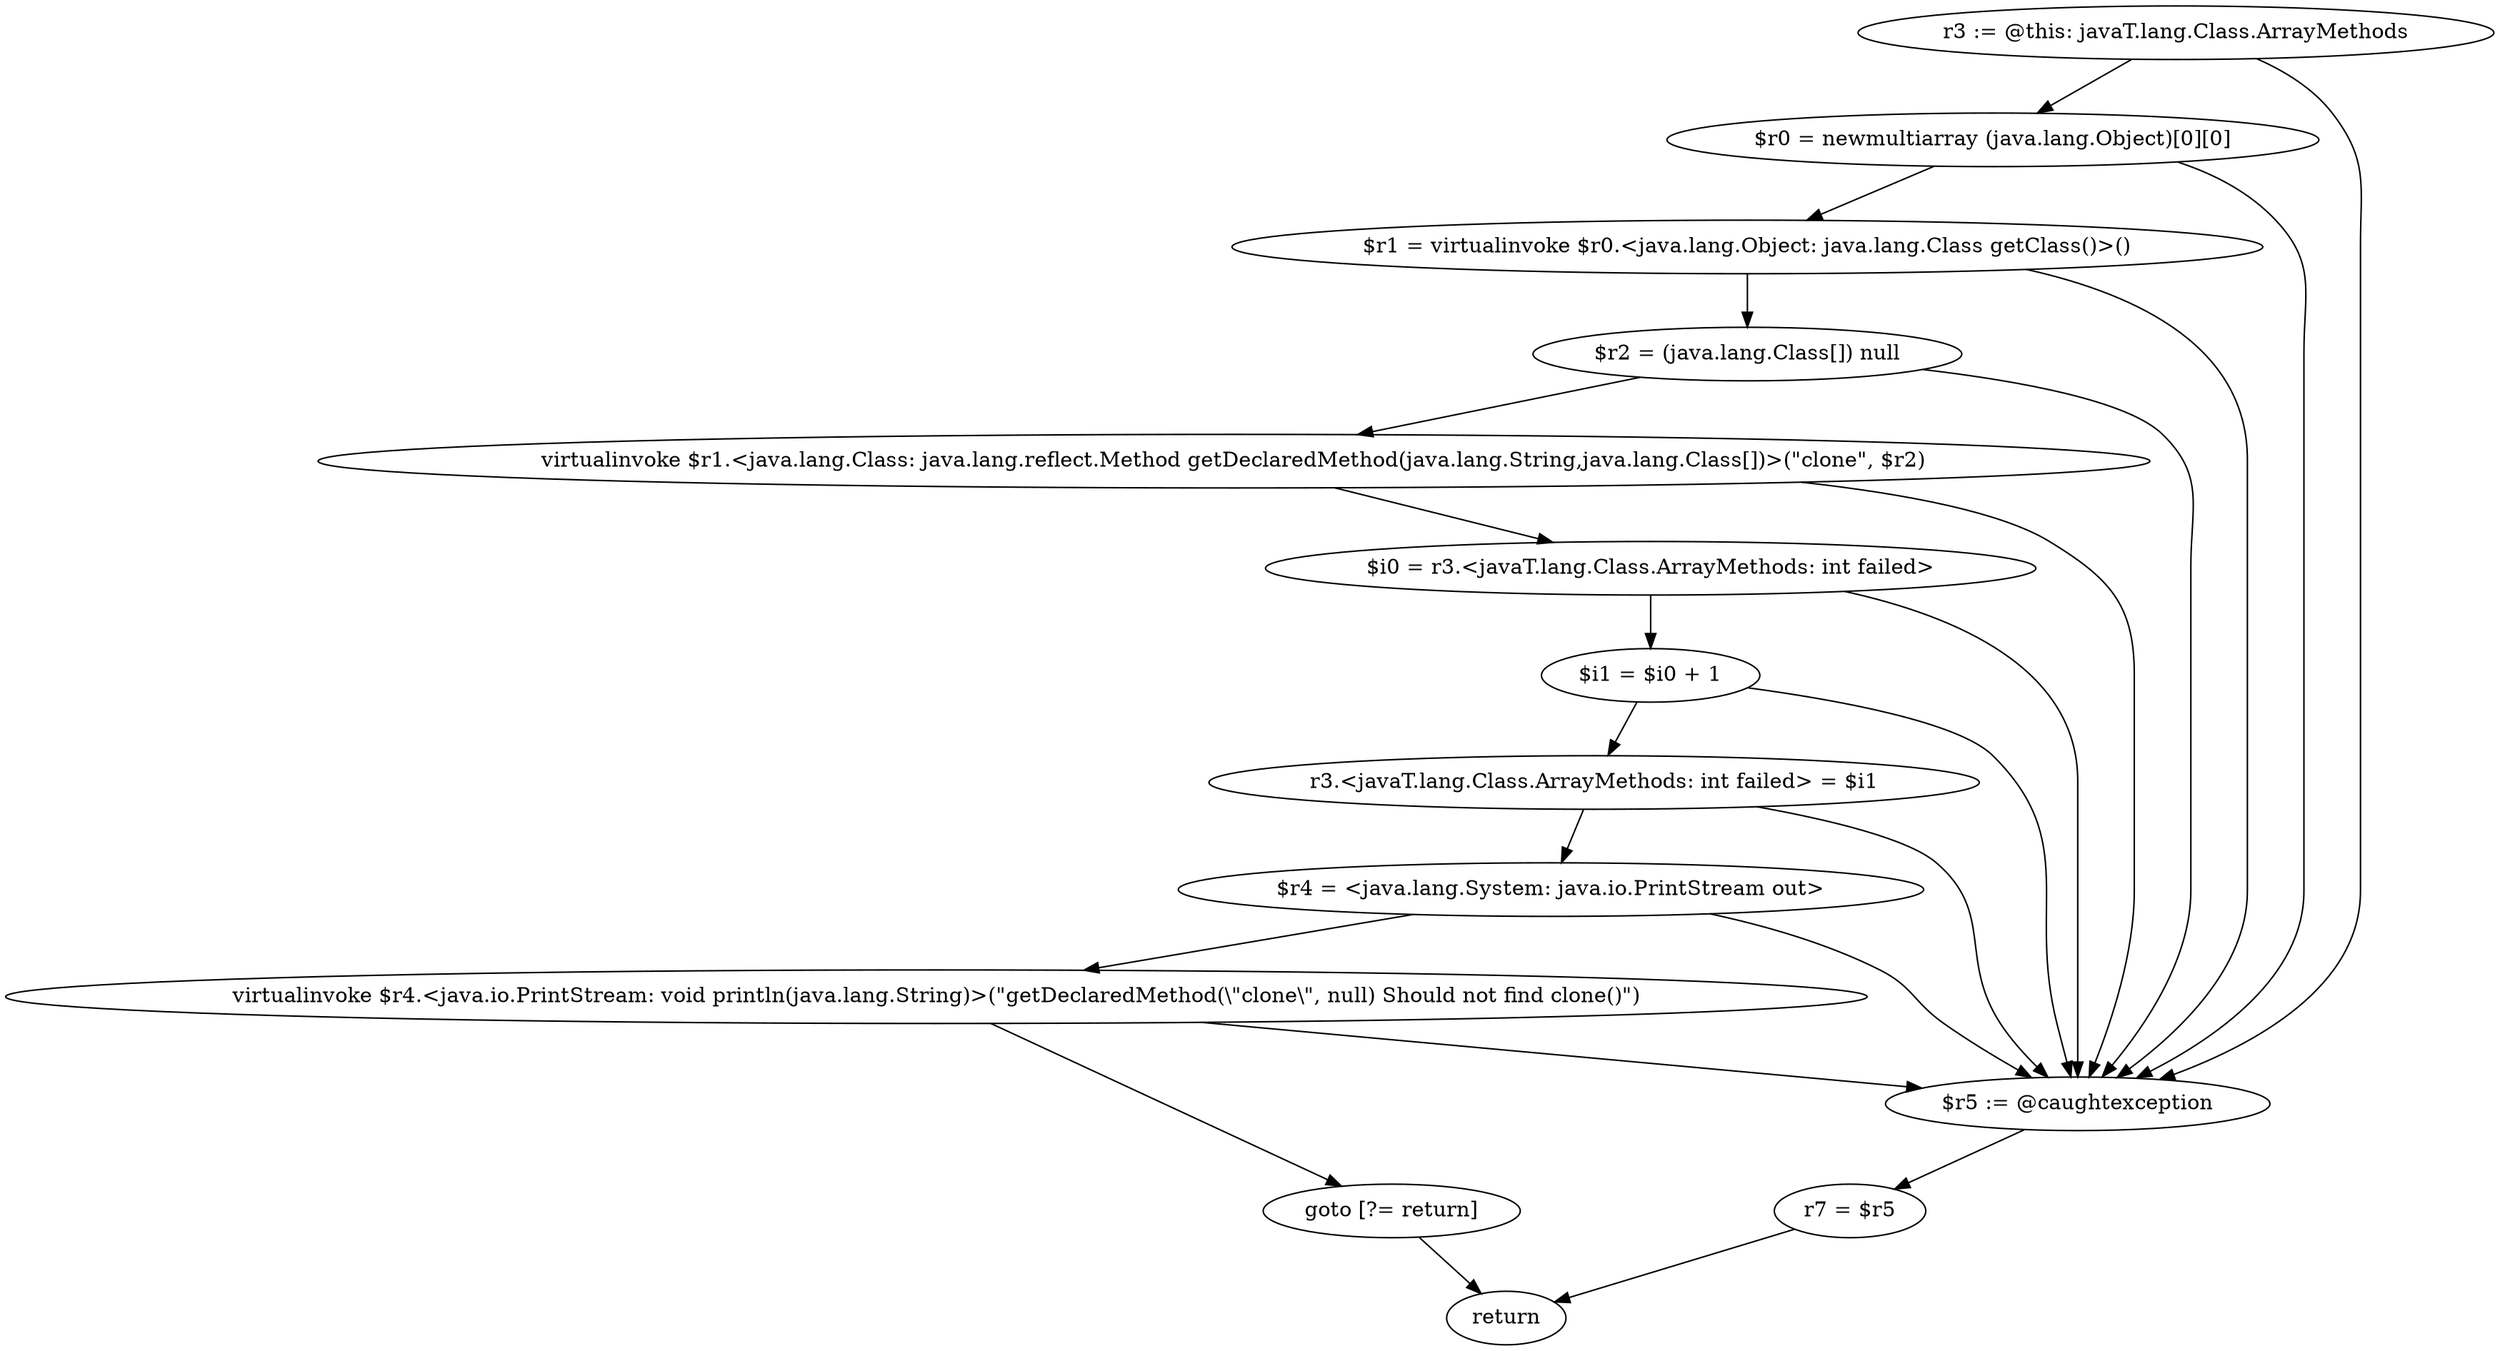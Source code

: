 digraph "unitGraph" {
    "r3 := @this: javaT.lang.Class.ArrayMethods"
    "$r0 = newmultiarray (java.lang.Object)[0][0]"
    "$r1 = virtualinvoke $r0.<java.lang.Object: java.lang.Class getClass()>()"
    "$r2 = (java.lang.Class[]) null"
    "virtualinvoke $r1.<java.lang.Class: java.lang.reflect.Method getDeclaredMethod(java.lang.String,java.lang.Class[])>(\"clone\", $r2)"
    "$i0 = r3.<javaT.lang.Class.ArrayMethods: int failed>"
    "$i1 = $i0 + 1"
    "r3.<javaT.lang.Class.ArrayMethods: int failed> = $i1"
    "$r4 = <java.lang.System: java.io.PrintStream out>"
    "virtualinvoke $r4.<java.io.PrintStream: void println(java.lang.String)>(\"getDeclaredMethod(\\\"clone\\\", null) Should not find clone()\")"
    "goto [?= return]"
    "$r5 := @caughtexception"
    "r7 = $r5"
    "return"
    "r3 := @this: javaT.lang.Class.ArrayMethods"->"$r0 = newmultiarray (java.lang.Object)[0][0]";
    "r3 := @this: javaT.lang.Class.ArrayMethods"->"$r5 := @caughtexception";
    "$r0 = newmultiarray (java.lang.Object)[0][0]"->"$r1 = virtualinvoke $r0.<java.lang.Object: java.lang.Class getClass()>()";
    "$r0 = newmultiarray (java.lang.Object)[0][0]"->"$r5 := @caughtexception";
    "$r1 = virtualinvoke $r0.<java.lang.Object: java.lang.Class getClass()>()"->"$r2 = (java.lang.Class[]) null";
    "$r1 = virtualinvoke $r0.<java.lang.Object: java.lang.Class getClass()>()"->"$r5 := @caughtexception";
    "$r2 = (java.lang.Class[]) null"->"virtualinvoke $r1.<java.lang.Class: java.lang.reflect.Method getDeclaredMethod(java.lang.String,java.lang.Class[])>(\"clone\", $r2)";
    "$r2 = (java.lang.Class[]) null"->"$r5 := @caughtexception";
    "virtualinvoke $r1.<java.lang.Class: java.lang.reflect.Method getDeclaredMethod(java.lang.String,java.lang.Class[])>(\"clone\", $r2)"->"$i0 = r3.<javaT.lang.Class.ArrayMethods: int failed>";
    "virtualinvoke $r1.<java.lang.Class: java.lang.reflect.Method getDeclaredMethod(java.lang.String,java.lang.Class[])>(\"clone\", $r2)"->"$r5 := @caughtexception";
    "$i0 = r3.<javaT.lang.Class.ArrayMethods: int failed>"->"$i1 = $i0 + 1";
    "$i0 = r3.<javaT.lang.Class.ArrayMethods: int failed>"->"$r5 := @caughtexception";
    "$i1 = $i0 + 1"->"r3.<javaT.lang.Class.ArrayMethods: int failed> = $i1";
    "$i1 = $i0 + 1"->"$r5 := @caughtexception";
    "r3.<javaT.lang.Class.ArrayMethods: int failed> = $i1"->"$r4 = <java.lang.System: java.io.PrintStream out>";
    "r3.<javaT.lang.Class.ArrayMethods: int failed> = $i1"->"$r5 := @caughtexception";
    "$r4 = <java.lang.System: java.io.PrintStream out>"->"virtualinvoke $r4.<java.io.PrintStream: void println(java.lang.String)>(\"getDeclaredMethod(\\\"clone\\\", null) Should not find clone()\")";
    "$r4 = <java.lang.System: java.io.PrintStream out>"->"$r5 := @caughtexception";
    "virtualinvoke $r4.<java.io.PrintStream: void println(java.lang.String)>(\"getDeclaredMethod(\\\"clone\\\", null) Should not find clone()\")"->"goto [?= return]";
    "virtualinvoke $r4.<java.io.PrintStream: void println(java.lang.String)>(\"getDeclaredMethod(\\\"clone\\\", null) Should not find clone()\")"->"$r5 := @caughtexception";
    "goto [?= return]"->"return";
    "$r5 := @caughtexception"->"r7 = $r5";
    "r7 = $r5"->"return";
}

